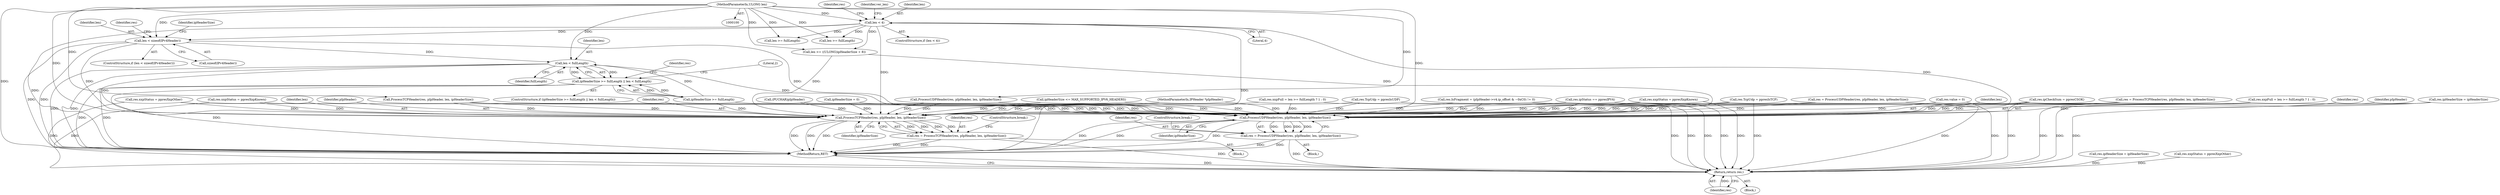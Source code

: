digraph "0_kvm-guest-drivers-windows_fbfa4d1083ea84c5429992ca3e996d7d4fbc8238_3@API" {
"1000157" [label="(Call,len < sizeof(IPv4Header))"];
"1000111" [label="(Call,len < 4)"];
"1000102" [label="(MethodParameterIn,ULONG len)"];
"1000226" [label="(Call,len < fullLength)"];
"1000222" [label="(Call,ipHeaderSize >= fullLength || len < fullLength)"];
"1000516" [label="(Call,ProcessTCPHeader(res, pIpHeader, len, ipHeaderSize))"];
"1000514" [label="(Call,res = ProcessTCPHeader(res, pIpHeader, len, ipHeaderSize))"];
"1000539" [label="(Return,return res;)"];
"1000526" [label="(Call,ProcessUDPHeader(res, pIpHeader, len, ipHeaderSize))"];
"1000524" [label="(Call,res = ProcessUDPHeader(res, pIpHeader, len, ipHeaderSize))"];
"1000433" [label="(Call,res.xxpStatus = ppresXxpOther)"];
"1000226" [label="(Call,len < fullLength)"];
"1000519" [label="(Identifier,len)"];
"1000529" [label="(Identifier,len)"];
"1000312" [label="(Call,res.xxpStatus = ppresXxpKnown)"];
"1000111" [label="(Call,len < 4)"];
"1000283" [label="(Call,res.ipCheckSum = ppresCSOK)"];
"1000530" [label="(Identifier,ipHeaderSize)"];
"1000117" [label="(Identifier,res)"];
"1000102" [label="(MethodParameterIn,ULONG len)"];
"1000539" [label="(Return,return res;)"];
"1000513" [label="(Block,)"];
"1000515" [label="(Identifier,res)"];
"1000170" [label="(Identifier,ipHeaderSize)"];
"1000359" [label="(Call,len >= fullLength)"];
"1000101" [label="(MethodParameterIn,IPHeader *pIpHeader)"];
"1000461" [label="(Call,res.ipHeaderSize = ipHeaderSize)"];
"1000223" [label="(Call,ipHeaderSize >= fullLength)"];
"1000221" [label="(ControlStructure,if (ipHeaderSize >= fullLength || len < fullLength))"];
"1000157" [label="(Call,len < sizeof(IPv4Header))"];
"1000332" [label="(Call,res = ProcessTCPHeader(res, pIpHeader, len, ipHeaderSize))"];
"1000533" [label="(Call,res.xxpStatus = ppresXxpOther)"];
"1000110" [label="(ControlStructure,if (len < 4))"];
"1000525" [label="(Identifier,res)"];
"1000380" [label="(Call,len >= ((ULONG)ipHeaderSize + 8))"];
"1000526" [label="(Call,ProcessUDPHeader(res, pIpHeader, len, ipHeaderSize))"];
"1000354" [label="(Call,res.xxpFull = len >= fullLength ? 1 : 0)"];
"1000124" [label="(Identifier,ver_len)"];
"1000113" [label="(Literal,4)"];
"1000514" [label="(Call,res = ProcessTCPHeader(res, pIpHeader, len, ipHeaderSize))"];
"1000520" [label="(Identifier,ipHeaderSize)"];
"1000527" [label="(Identifier,res)"];
"1000528" [label="(Identifier,pIpHeader)"];
"1000516" [label="(Call,ProcessTCPHeader(res, pIpHeader, len, ipHeaderSize))"];
"1000487" [label="(Call,res.ipHeaderSize = ipHeaderSize)"];
"1000531" [label="(ControlStructure,break;)"];
"1000541" [label="(MethodReturn,RET)"];
"1000322" [label="(Call,res.xxpFull = len >= fullLength ? 1 : 0)"];
"1000156" [label="(ControlStructure,if (len < sizeof(IPv4Header)))"];
"1000483" [label="(Identifier,res)"];
"1000112" [label="(Identifier,len)"];
"1000227" [label="(Identifier,len)"];
"1000540" [label="(Identifier,res)"];
"1000159" [label="(Call,sizeof(IPv4Header))"];
"1000366" [label="(Call,ProcessUDPHeader(res, pIpHeader, len, ipHeaderSize))"];
"1000349" [label="(Call,res.TcpUdp = ppresIsUDP)"];
"1000492" [label="(Call,res.IsFragment = (pIpHeader->v4.ip_offset & ~0xC0) != 0)"];
"1000524" [label="(Call,res = ProcessUDPHeader(res, pIpHeader, len, ipHeaderSize))"];
"1000222" [label="(Call,ipHeaderSize >= fullLength || len < fullLength)"];
"1000231" [label="(Literal,2)"];
"1000481" [label="(Call,res.ipStatus == ppresIPV4)"];
"1000344" [label="(Call,res.xxpStatus = ppresXxpKnown)"];
"1000158" [label="(Identifier,len)"];
"1000228" [label="(Identifier,fullLength)"];
"1000334" [label="(Call,ProcessTCPHeader(res, pIpHeader, len, ipHeaderSize))"];
"1000317" [label="(Call,res.TcpUdp = ppresIsTCP)"];
"1000364" [label="(Call,res = ProcessUDPHeader(res, pIpHeader, len, ipHeaderSize))"];
"1000518" [label="(Identifier,pIpHeader)"];
"1000523" [label="(Block,)"];
"1000393" [label="(Call,(PUCHAR)pIpHeader)"];
"1000139" [label="(Call,ipHeaderSize = 0)"];
"1000164" [label="(Identifier,res)"];
"1000103" [label="(Block,)"];
"1000521" [label="(ControlStructure,break;)"];
"1000146" [label="(Call,res.value = 0)"];
"1000517" [label="(Identifier,res)"];
"1000446" [label="(Call,ipHeaderSize <= MAX_SUPPORTED_IPV6_HEADERS)"];
"1000327" [label="(Call,len >= fullLength)"];
"1000157" -> "1000156"  [label="AST: "];
"1000157" -> "1000159"  [label="CFG: "];
"1000158" -> "1000157"  [label="AST: "];
"1000159" -> "1000157"  [label="AST: "];
"1000164" -> "1000157"  [label="CFG: "];
"1000170" -> "1000157"  [label="CFG: "];
"1000157" -> "1000541"  [label="DDG: "];
"1000157" -> "1000541"  [label="DDG: "];
"1000111" -> "1000157"  [label="DDG: "];
"1000102" -> "1000157"  [label="DDG: "];
"1000157" -> "1000226"  [label="DDG: "];
"1000157" -> "1000516"  [label="DDG: "];
"1000157" -> "1000526"  [label="DDG: "];
"1000111" -> "1000110"  [label="AST: "];
"1000111" -> "1000113"  [label="CFG: "];
"1000112" -> "1000111"  [label="AST: "];
"1000113" -> "1000111"  [label="AST: "];
"1000117" -> "1000111"  [label="CFG: "];
"1000124" -> "1000111"  [label="CFG: "];
"1000111" -> "1000541"  [label="DDG: "];
"1000111" -> "1000541"  [label="DDG: "];
"1000102" -> "1000111"  [label="DDG: "];
"1000111" -> "1000327"  [label="DDG: "];
"1000111" -> "1000359"  [label="DDG: "];
"1000111" -> "1000380"  [label="DDG: "];
"1000111" -> "1000516"  [label="DDG: "];
"1000111" -> "1000526"  [label="DDG: "];
"1000102" -> "1000100"  [label="AST: "];
"1000102" -> "1000541"  [label="DDG: "];
"1000102" -> "1000226"  [label="DDG: "];
"1000102" -> "1000327"  [label="DDG: "];
"1000102" -> "1000334"  [label="DDG: "];
"1000102" -> "1000359"  [label="DDG: "];
"1000102" -> "1000366"  [label="DDG: "];
"1000102" -> "1000380"  [label="DDG: "];
"1000102" -> "1000516"  [label="DDG: "];
"1000102" -> "1000526"  [label="DDG: "];
"1000226" -> "1000222"  [label="AST: "];
"1000226" -> "1000228"  [label="CFG: "];
"1000227" -> "1000226"  [label="AST: "];
"1000228" -> "1000226"  [label="AST: "];
"1000222" -> "1000226"  [label="CFG: "];
"1000226" -> "1000541"  [label="DDG: "];
"1000226" -> "1000541"  [label="DDG: "];
"1000226" -> "1000222"  [label="DDG: "];
"1000226" -> "1000222"  [label="DDG: "];
"1000223" -> "1000226"  [label="DDG: "];
"1000226" -> "1000516"  [label="DDG: "];
"1000226" -> "1000526"  [label="DDG: "];
"1000222" -> "1000221"  [label="AST: "];
"1000222" -> "1000223"  [label="CFG: "];
"1000223" -> "1000222"  [label="AST: "];
"1000231" -> "1000222"  [label="CFG: "];
"1000483" -> "1000222"  [label="CFG: "];
"1000222" -> "1000541"  [label="DDG: "];
"1000222" -> "1000541"  [label="DDG: "];
"1000222" -> "1000541"  [label="DDG: "];
"1000223" -> "1000222"  [label="DDG: "];
"1000223" -> "1000222"  [label="DDG: "];
"1000516" -> "1000514"  [label="AST: "];
"1000516" -> "1000520"  [label="CFG: "];
"1000517" -> "1000516"  [label="AST: "];
"1000518" -> "1000516"  [label="AST: "];
"1000519" -> "1000516"  [label="AST: "];
"1000520" -> "1000516"  [label="AST: "];
"1000514" -> "1000516"  [label="CFG: "];
"1000516" -> "1000541"  [label="DDG: "];
"1000516" -> "1000541"  [label="DDG: "];
"1000516" -> "1000541"  [label="DDG: "];
"1000516" -> "1000514"  [label="DDG: "];
"1000516" -> "1000514"  [label="DDG: "];
"1000516" -> "1000514"  [label="DDG: "];
"1000516" -> "1000514"  [label="DDG: "];
"1000364" -> "1000516"  [label="DDG: "];
"1000332" -> "1000516"  [label="DDG: "];
"1000283" -> "1000516"  [label="DDG: "];
"1000317" -> "1000516"  [label="DDG: "];
"1000487" -> "1000516"  [label="DDG: "];
"1000312" -> "1000516"  [label="DDG: "];
"1000349" -> "1000516"  [label="DDG: "];
"1000322" -> "1000516"  [label="DDG: "];
"1000344" -> "1000516"  [label="DDG: "];
"1000481" -> "1000516"  [label="DDG: "];
"1000433" -> "1000516"  [label="DDG: "];
"1000492" -> "1000516"  [label="DDG: "];
"1000146" -> "1000516"  [label="DDG: "];
"1000354" -> "1000516"  [label="DDG: "];
"1000334" -> "1000516"  [label="DDG: "];
"1000334" -> "1000516"  [label="DDG: "];
"1000366" -> "1000516"  [label="DDG: "];
"1000366" -> "1000516"  [label="DDG: "];
"1000393" -> "1000516"  [label="DDG: "];
"1000101" -> "1000516"  [label="DDG: "];
"1000380" -> "1000516"  [label="DDG: "];
"1000139" -> "1000516"  [label="DDG: "];
"1000446" -> "1000516"  [label="DDG: "];
"1000223" -> "1000516"  [label="DDG: "];
"1000514" -> "1000513"  [label="AST: "];
"1000515" -> "1000514"  [label="AST: "];
"1000521" -> "1000514"  [label="CFG: "];
"1000514" -> "1000541"  [label="DDG: "];
"1000514" -> "1000541"  [label="DDG: "];
"1000514" -> "1000539"  [label="DDG: "];
"1000539" -> "1000103"  [label="AST: "];
"1000539" -> "1000540"  [label="CFG: "];
"1000540" -> "1000539"  [label="AST: "];
"1000541" -> "1000539"  [label="CFG: "];
"1000539" -> "1000541"  [label="DDG: "];
"1000540" -> "1000539"  [label="DDG: "];
"1000364" -> "1000539"  [label="DDG: "];
"1000524" -> "1000539"  [label="DDG: "];
"1000332" -> "1000539"  [label="DDG: "];
"1000283" -> "1000539"  [label="DDG: "];
"1000317" -> "1000539"  [label="DDG: "];
"1000487" -> "1000539"  [label="DDG: "];
"1000312" -> "1000539"  [label="DDG: "];
"1000349" -> "1000539"  [label="DDG: "];
"1000533" -> "1000539"  [label="DDG: "];
"1000461" -> "1000539"  [label="DDG: "];
"1000322" -> "1000539"  [label="DDG: "];
"1000344" -> "1000539"  [label="DDG: "];
"1000481" -> "1000539"  [label="DDG: "];
"1000433" -> "1000539"  [label="DDG: "];
"1000492" -> "1000539"  [label="DDG: "];
"1000146" -> "1000539"  [label="DDG: "];
"1000354" -> "1000539"  [label="DDG: "];
"1000526" -> "1000524"  [label="AST: "];
"1000526" -> "1000530"  [label="CFG: "];
"1000527" -> "1000526"  [label="AST: "];
"1000528" -> "1000526"  [label="AST: "];
"1000529" -> "1000526"  [label="AST: "];
"1000530" -> "1000526"  [label="AST: "];
"1000524" -> "1000526"  [label="CFG: "];
"1000526" -> "1000541"  [label="DDG: "];
"1000526" -> "1000541"  [label="DDG: "];
"1000526" -> "1000541"  [label="DDG: "];
"1000526" -> "1000524"  [label="DDG: "];
"1000526" -> "1000524"  [label="DDG: "];
"1000526" -> "1000524"  [label="DDG: "];
"1000526" -> "1000524"  [label="DDG: "];
"1000364" -> "1000526"  [label="DDG: "];
"1000332" -> "1000526"  [label="DDG: "];
"1000283" -> "1000526"  [label="DDG: "];
"1000317" -> "1000526"  [label="DDG: "];
"1000487" -> "1000526"  [label="DDG: "];
"1000312" -> "1000526"  [label="DDG: "];
"1000349" -> "1000526"  [label="DDG: "];
"1000322" -> "1000526"  [label="DDG: "];
"1000344" -> "1000526"  [label="DDG: "];
"1000481" -> "1000526"  [label="DDG: "];
"1000433" -> "1000526"  [label="DDG: "];
"1000492" -> "1000526"  [label="DDG: "];
"1000146" -> "1000526"  [label="DDG: "];
"1000354" -> "1000526"  [label="DDG: "];
"1000334" -> "1000526"  [label="DDG: "];
"1000334" -> "1000526"  [label="DDG: "];
"1000366" -> "1000526"  [label="DDG: "];
"1000366" -> "1000526"  [label="DDG: "];
"1000393" -> "1000526"  [label="DDG: "];
"1000101" -> "1000526"  [label="DDG: "];
"1000380" -> "1000526"  [label="DDG: "];
"1000139" -> "1000526"  [label="DDG: "];
"1000446" -> "1000526"  [label="DDG: "];
"1000223" -> "1000526"  [label="DDG: "];
"1000524" -> "1000523"  [label="AST: "];
"1000525" -> "1000524"  [label="AST: "];
"1000531" -> "1000524"  [label="CFG: "];
"1000524" -> "1000541"  [label="DDG: "];
"1000524" -> "1000541"  [label="DDG: "];
}
